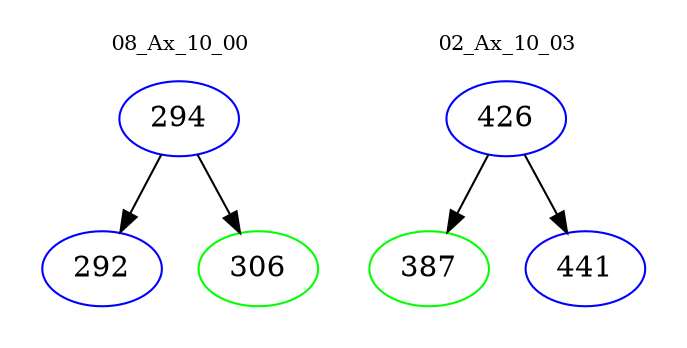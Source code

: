 digraph{
subgraph cluster_0 {
color = white
label = "08_Ax_10_00";
fontsize=10;
T0_294 [label="294", color="blue"]
T0_294 -> T0_292 [color="black"]
T0_292 [label="292", color="blue"]
T0_294 -> T0_306 [color="black"]
T0_306 [label="306", color="green"]
}
subgraph cluster_1 {
color = white
label = "02_Ax_10_03";
fontsize=10;
T1_426 [label="426", color="blue"]
T1_426 -> T1_387 [color="black"]
T1_387 [label="387", color="green"]
T1_426 -> T1_441 [color="black"]
T1_441 [label="441", color="blue"]
}
}
